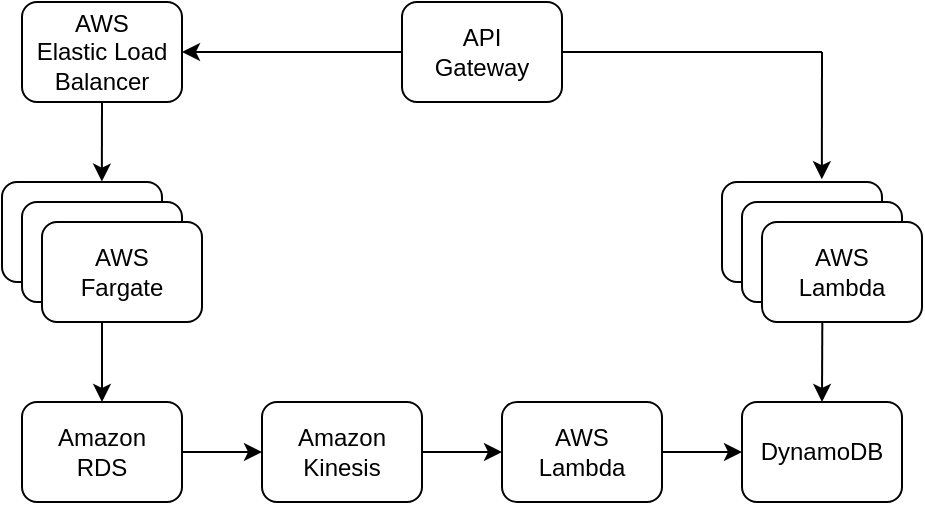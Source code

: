 <mxfile version="14.4.6" type="device"><diagram id="j5aXx5lPlF4NuxTcEC39" name="Page-1"><mxGraphModel dx="1186" dy="686" grid="1" gridSize="10" guides="1" tooltips="1" connect="1" arrows="1" fold="1" page="1" pageScale="1" pageWidth="827" pageHeight="1169" math="0" shadow="0"><root><mxCell id="0"/><mxCell id="1" parent="0"/><mxCell id="PTvIfIXTwQLkJVBuZRHD-1" value="API&lt;br&gt;Gateway" style="rounded=1;whiteSpace=wrap;html=1;" vertex="1" parent="1"><mxGeometry x="280" y="150" width="80" height="50" as="geometry"/></mxCell><mxCell id="PTvIfIXTwQLkJVBuZRHD-2" value="AWS &lt;br&gt;Elastic Load&lt;br&gt;Balancer&lt;span style=&quot;color: rgba(0 , 0 , 0 , 0) ; font-family: monospace ; font-size: 0px&quot;&gt;%3CmxGraphModel%3E%3Croot%3E%3CmxCell%20id%3D%220%22%2F%3E%3CmxCell%20id%3D%221%22%20parent%3D%220%22%2F%3E%3CmxCell%20id%3D%222%22%20value%3D%22API%26lt%3Bbr%26gt%3BGateway%22%20style%3D%22rounded%3D1%3BwhiteSpace%3Dwrap%3Bhtml%3D1%3B%22%20vertex%3D%221%22%20parent%3D%221%22%3E%3CmxGeometry%20x%3D%22320%22%20y%3D%22180%22%20width%3D%2280%22%20height%3D%2250%22%20as%3D%22geometry%22%2F%3E%3C%2FmxCell%3E%3C%2Froot%3E%3C%2FmxGraphModel%3E&lt;/span&gt;" style="rounded=1;whiteSpace=wrap;html=1;" vertex="1" parent="1"><mxGeometry x="90" y="150" width="80" height="50" as="geometry"/></mxCell><mxCell id="PTvIfIXTwQLkJVBuZRHD-3" value="AWS &lt;br&gt;Fargate" style="rounded=1;whiteSpace=wrap;html=1;" vertex="1" parent="1"><mxGeometry x="80" y="240" width="80" height="50" as="geometry"/></mxCell><mxCell id="PTvIfIXTwQLkJVBuZRHD-4" value="Amazon&lt;br&gt;RDS" style="rounded=1;whiteSpace=wrap;html=1;" vertex="1" parent="1"><mxGeometry x="90" y="350" width="80" height="50" as="geometry"/></mxCell><mxCell id="PTvIfIXTwQLkJVBuZRHD-6" value="Amazon Kinesis" style="rounded=1;whiteSpace=wrap;html=1;" vertex="1" parent="1"><mxGeometry x="210" y="350" width="80" height="50" as="geometry"/></mxCell><mxCell id="PTvIfIXTwQLkJVBuZRHD-7" value="AWS &lt;br&gt;Lambda" style="rounded=1;whiteSpace=wrap;html=1;" vertex="1" parent="1"><mxGeometry x="330" y="350" width="80" height="50" as="geometry"/></mxCell><mxCell id="PTvIfIXTwQLkJVBuZRHD-8" value="AWS &lt;br&gt;Lambda" style="rounded=1;whiteSpace=wrap;html=1;" vertex="1" parent="1"><mxGeometry x="440" y="240" width="80" height="50" as="geometry"/></mxCell><mxCell id="PTvIfIXTwQLkJVBuZRHD-9" value="DynamoDB" style="rounded=1;whiteSpace=wrap;html=1;" vertex="1" parent="1"><mxGeometry x="450" y="350" width="80" height="50" as="geometry"/></mxCell><mxCell id="PTvIfIXTwQLkJVBuZRHD-12" value="" style="endArrow=classic;html=1;entryX=0.624;entryY=-0.004;entryDx=0;entryDy=0;exitX=0.5;exitY=1;exitDx=0;exitDy=0;entryPerimeter=0;" edge="1" parent="1" source="PTvIfIXTwQLkJVBuZRHD-2" target="PTvIfIXTwQLkJVBuZRHD-3"><mxGeometry width="50" height="50" relative="1" as="geometry"><mxPoint x="210" y="240" as="sourcePoint"/><mxPoint x="180" y="240" as="targetPoint"/></mxGeometry></mxCell><mxCell id="PTvIfIXTwQLkJVBuZRHD-13" value="" style="endArrow=classic;html=1;entryX=0.5;entryY=0;entryDx=0;entryDy=0;exitX=0.375;exitY=0.997;exitDx=0;exitDy=0;exitPerimeter=0;" edge="1" parent="1" source="PTvIfIXTwQLkJVBuZRHD-26" target="PTvIfIXTwQLkJVBuZRHD-4"><mxGeometry width="50" height="50" relative="1" as="geometry"><mxPoint x="110" y="330" as="sourcePoint"/><mxPoint x="450" y="280" as="targetPoint"/></mxGeometry></mxCell><mxCell id="PTvIfIXTwQLkJVBuZRHD-14" value="" style="endArrow=classic;html=1;exitX=1;exitY=0.5;exitDx=0;exitDy=0;entryX=0;entryY=0.5;entryDx=0;entryDy=0;" edge="1" parent="1" source="PTvIfIXTwQLkJVBuZRHD-4" target="PTvIfIXTwQLkJVBuZRHD-6"><mxGeometry width="50" height="50" relative="1" as="geometry"><mxPoint x="370" y="320" as="sourcePoint"/><mxPoint x="420" y="270" as="targetPoint"/></mxGeometry></mxCell><mxCell id="PTvIfIXTwQLkJVBuZRHD-15" value="" style="endArrow=classic;html=1;exitX=1;exitY=0.5;exitDx=0;exitDy=0;entryX=0;entryY=0.5;entryDx=0;entryDy=0;" edge="1" parent="1" source="PTvIfIXTwQLkJVBuZRHD-6" target="PTvIfIXTwQLkJVBuZRHD-7"><mxGeometry width="50" height="50" relative="1" as="geometry"><mxPoint x="370" y="320" as="sourcePoint"/><mxPoint x="420" y="270" as="targetPoint"/></mxGeometry></mxCell><mxCell id="PTvIfIXTwQLkJVBuZRHD-16" value="" style="endArrow=classic;html=1;exitX=1;exitY=0.5;exitDx=0;exitDy=0;entryX=0;entryY=0.5;entryDx=0;entryDy=0;" edge="1" parent="1" source="PTvIfIXTwQLkJVBuZRHD-7" target="PTvIfIXTwQLkJVBuZRHD-9"><mxGeometry width="50" height="50" relative="1" as="geometry"><mxPoint x="370" y="320" as="sourcePoint"/><mxPoint x="420" y="270" as="targetPoint"/></mxGeometry></mxCell><mxCell id="PTvIfIXTwQLkJVBuZRHD-17" value="" style="endArrow=classic;html=1;entryX=0.5;entryY=0;entryDx=0;entryDy=0;exitX=0.377;exitY=1.002;exitDx=0;exitDy=0;exitPerimeter=0;" edge="1" parent="1" source="PTvIfIXTwQLkJVBuZRHD-29" target="PTvIfIXTwQLkJVBuZRHD-9"><mxGeometry width="50" height="50" relative="1" as="geometry"><mxPoint x="600" y="320" as="sourcePoint"/><mxPoint x="450" y="280" as="targetPoint"/></mxGeometry></mxCell><mxCell id="PTvIfIXTwQLkJVBuZRHD-20" value="" style="endArrow=classic;html=1;exitX=0;exitY=0.5;exitDx=0;exitDy=0;entryX=1;entryY=0.5;entryDx=0;entryDy=0;" edge="1" parent="1" source="PTvIfIXTwQLkJVBuZRHD-1" target="PTvIfIXTwQLkJVBuZRHD-2"><mxGeometry width="50" height="50" relative="1" as="geometry"><mxPoint x="400" y="290" as="sourcePoint"/><mxPoint x="450" y="240" as="targetPoint"/></mxGeometry></mxCell><mxCell id="PTvIfIXTwQLkJVBuZRHD-25" value="AWS &lt;br&gt;Fargate" style="rounded=1;whiteSpace=wrap;html=1;" vertex="1" parent="1"><mxGeometry x="90" y="250" width="80" height="50" as="geometry"/></mxCell><mxCell id="PTvIfIXTwQLkJVBuZRHD-26" value="AWS &lt;br&gt;Fargate" style="rounded=1;whiteSpace=wrap;html=1;" vertex="1" parent="1"><mxGeometry x="100" y="260" width="80" height="50" as="geometry"/></mxCell><mxCell id="PTvIfIXTwQLkJVBuZRHD-28" value="AWS &lt;br&gt;Lambda" style="rounded=1;whiteSpace=wrap;html=1;" vertex="1" parent="1"><mxGeometry x="450" y="250" width="80" height="50" as="geometry"/></mxCell><mxCell id="PTvIfIXTwQLkJVBuZRHD-29" value="AWS &lt;br&gt;Lambda" style="rounded=1;whiteSpace=wrap;html=1;" vertex="1" parent="1"><mxGeometry x="460" y="260" width="80" height="50" as="geometry"/></mxCell><mxCell id="PTvIfIXTwQLkJVBuZRHD-32" value="" style="endArrow=none;html=1;exitX=1;exitY=0.5;exitDx=0;exitDy=0;" edge="1" parent="1" source="PTvIfIXTwQLkJVBuZRHD-1"><mxGeometry width="50" height="50" relative="1" as="geometry"><mxPoint x="430" y="240" as="sourcePoint"/><mxPoint x="490" y="175" as="targetPoint"/></mxGeometry></mxCell><mxCell id="PTvIfIXTwQLkJVBuZRHD-33" value="" style="endArrow=classic;html=1;entryX=0.624;entryY=-0.028;entryDx=0;entryDy=0;entryPerimeter=0;" edge="1" parent="1" target="PTvIfIXTwQLkJVBuZRHD-8"><mxGeometry width="50" height="50" relative="1" as="geometry"><mxPoint x="490" y="175" as="sourcePoint"/><mxPoint x="490" y="230" as="targetPoint"/></mxGeometry></mxCell></root></mxGraphModel></diagram></mxfile>